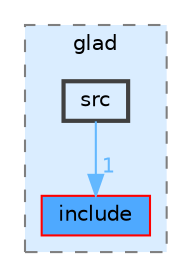 digraph "Common/Libs/glad/src"
{
 // LATEX_PDF_SIZE
  bgcolor="transparent";
  edge [fontname=Helvetica,fontsize=10,labelfontname=Helvetica,labelfontsize=10];
  node [fontname=Helvetica,fontsize=10,shape=box,height=0.2,width=0.4];
  compound=true
  subgraph clusterdir_9f18a8906221e2a668c70f0773959e72 {
    graph [ bgcolor="#daedff", pencolor="grey50", label="glad", fontname=Helvetica,fontsize=10 style="filled,dashed", URL="dir_9f18a8906221e2a668c70f0773959e72.html",tooltip=""]
  dir_f555a06836ba5241376c3b748c2ab993 [label="include", fillcolor="#4ea9ff", color="red", style="filled", URL="dir_f555a06836ba5241376c3b748c2ab993.html",tooltip=""];
  dir_2cbf5e54fd4659f2184172e6e7db8630 [label="src", fillcolor="#daedff", color="grey25", style="filled,bold", URL="dir_2cbf5e54fd4659f2184172e6e7db8630.html",tooltip=""];
  }
  dir_2cbf5e54fd4659f2184172e6e7db8630->dir_f555a06836ba5241376c3b748c2ab993 [headlabel="1", labeldistance=1.5 headhref="dir_000014_000007.html" href="dir_000014_000007.html" color="steelblue1" fontcolor="steelblue1"];
}
